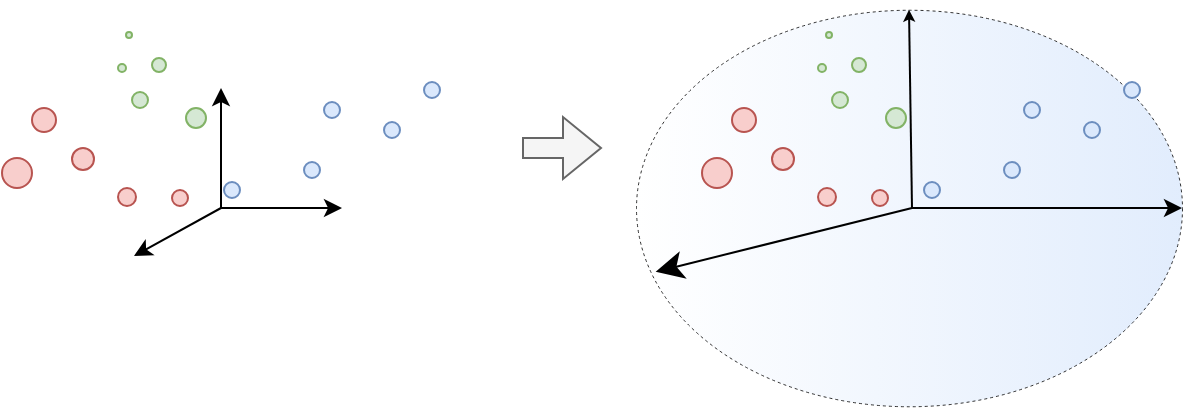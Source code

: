 <mxfile version="28.2.5">
  <diagram name="Page-1" id="Gh6xkGLJuU8heK1uXVDp">
    <mxGraphModel dx="915" dy="726" grid="1" gridSize="10" guides="1" tooltips="1" connect="1" arrows="1" fold="1" page="1" pageScale="1" pageWidth="980" pageHeight="690" math="0" shadow="0">
      <root>
        <mxCell id="0" />
        <mxCell id="1" parent="0" />
        <mxCell id="NaBzRSXnJfvF8ngWOIrI-1" value="" style="ellipse;whiteSpace=wrap;html=1;fillColor=#dae8fc;opacity=80;strokeColor=default;gradientColor=#FFFFFF;strokeWidth=0.5;perimeterSpacing=0;shadow=0;gradientDirection=west;dashed=1;" vertex="1" parent="1">
          <mxGeometry x="367" y="50.88" width="273" height="198.25" as="geometry" />
        </mxCell>
        <mxCell id="vaZwTxLybMNeaWqCYO6f-1" value="" style="endArrow=classic;html=1;rounded=0;" parent="1" edge="1">
          <mxGeometry width="50" height="50" relative="1" as="geometry">
            <mxPoint x="159.5" y="150" as="sourcePoint" />
            <mxPoint x="159.5" y="90" as="targetPoint" />
          </mxGeometry>
        </mxCell>
        <mxCell id="vaZwTxLybMNeaWqCYO6f-2" value="" style="endArrow=classic;html=1;rounded=0;" parent="1" edge="1">
          <mxGeometry width="50" height="50" relative="1" as="geometry">
            <mxPoint x="159.5" y="150" as="sourcePoint" />
            <mxPoint x="220" y="150" as="targetPoint" />
            <Array as="points">
              <mxPoint x="204.5" y="150" />
            </Array>
          </mxGeometry>
        </mxCell>
        <mxCell id="vaZwTxLybMNeaWqCYO6f-3" value="" style="endArrow=classic;html=1;rounded=0;" parent="1" edge="1">
          <mxGeometry width="50" height="50" relative="1" as="geometry">
            <mxPoint x="159.5" y="150" as="sourcePoint" />
            <mxPoint x="116" y="174" as="targetPoint" />
          </mxGeometry>
        </mxCell>
        <mxCell id="vaZwTxLybMNeaWqCYO6f-4" value="" style="ellipse;whiteSpace=wrap;html=1;aspect=fixed;fillColor=#f8cecc;strokeColor=#b85450;" parent="1" vertex="1">
          <mxGeometry x="135" y="141" width="8" height="8" as="geometry" />
        </mxCell>
        <mxCell id="vaZwTxLybMNeaWqCYO6f-5" value="" style="ellipse;whiteSpace=wrap;html=1;aspect=fixed;fillColor=#f8cecc;strokeColor=#b85450;" parent="1" vertex="1">
          <mxGeometry x="108" y="140" width="9" height="9" as="geometry" />
        </mxCell>
        <mxCell id="vaZwTxLybMNeaWqCYO6f-6" value="" style="ellipse;whiteSpace=wrap;html=1;aspect=fixed;fillColor=#f8cecc;strokeColor=#b85450;" parent="1" vertex="1">
          <mxGeometry x="85" y="120" width="11" height="11" as="geometry" />
        </mxCell>
        <mxCell id="vaZwTxLybMNeaWqCYO6f-7" value="" style="ellipse;whiteSpace=wrap;html=1;aspect=fixed;fillColor=#f8cecc;strokeColor=#b85450;" parent="1" vertex="1">
          <mxGeometry x="50" y="125" width="15" height="15" as="geometry" />
        </mxCell>
        <mxCell id="vaZwTxLybMNeaWqCYO6f-8" value="" style="ellipse;whiteSpace=wrap;html=1;aspect=fixed;fillColor=#f8cecc;strokeColor=#b85450;" parent="1" vertex="1">
          <mxGeometry x="65" y="100" width="12" height="12" as="geometry" />
        </mxCell>
        <mxCell id="vaZwTxLybMNeaWqCYO6f-10" value="" style="ellipse;whiteSpace=wrap;html=1;aspect=fixed;fillColor=#dae8fc;strokeColor=#6c8ebf;" parent="1" vertex="1">
          <mxGeometry x="261" y="87" width="8" height="8" as="geometry" />
        </mxCell>
        <mxCell id="vaZwTxLybMNeaWqCYO6f-11" value="" style="ellipse;whiteSpace=wrap;html=1;aspect=fixed;fillColor=#dae8fc;strokeColor=#6c8ebf;" parent="1" vertex="1">
          <mxGeometry x="241" y="107" width="8" height="8" as="geometry" />
        </mxCell>
        <mxCell id="vaZwTxLybMNeaWqCYO6f-12" value="" style="ellipse;whiteSpace=wrap;html=1;aspect=fixed;fillColor=#dae8fc;strokeColor=#6c8ebf;" parent="1" vertex="1">
          <mxGeometry x="211" y="97" width="8" height="8" as="geometry" />
        </mxCell>
        <mxCell id="vaZwTxLybMNeaWqCYO6f-13" value="" style="ellipse;whiteSpace=wrap;html=1;aspect=fixed;fillColor=#dae8fc;strokeColor=#6c8ebf;" parent="1" vertex="1">
          <mxGeometry x="201" y="127" width="8" height="8" as="geometry" />
        </mxCell>
        <mxCell id="vaZwTxLybMNeaWqCYO6f-14" value="" style="ellipse;whiteSpace=wrap;html=1;aspect=fixed;fillColor=#dae8fc;strokeColor=#6c8ebf;" parent="1" vertex="1">
          <mxGeometry x="161" y="137" width="8" height="8" as="geometry" />
        </mxCell>
        <mxCell id="vaZwTxLybMNeaWqCYO6f-15" value="" style="ellipse;whiteSpace=wrap;html=1;aspect=fixed;fillColor=#d5e8d4;strokeColor=#82b366;" parent="1" vertex="1">
          <mxGeometry x="142" y="100" width="10" height="10" as="geometry" />
        </mxCell>
        <mxCell id="vaZwTxLybMNeaWqCYO6f-16" value="" style="ellipse;whiteSpace=wrap;html=1;aspect=fixed;fillColor=#d5e8d4;strokeColor=#82b366;" parent="1" vertex="1">
          <mxGeometry x="115" y="92" width="8" height="8" as="geometry" />
        </mxCell>
        <mxCell id="vaZwTxLybMNeaWqCYO6f-17" value="" style="ellipse;whiteSpace=wrap;html=1;aspect=fixed;fillColor=#d5e8d4;strokeColor=#82b366;" parent="1" vertex="1">
          <mxGeometry x="125" y="75" width="7" height="7" as="geometry" />
        </mxCell>
        <mxCell id="vaZwTxLybMNeaWqCYO6f-18" value="" style="ellipse;whiteSpace=wrap;html=1;aspect=fixed;fillColor=#d5e8d4;strokeColor=#82b366;" parent="1" vertex="1">
          <mxGeometry x="108" y="78" width="4" height="4" as="geometry" />
        </mxCell>
        <mxCell id="vaZwTxLybMNeaWqCYO6f-19" value="" style="ellipse;whiteSpace=wrap;html=1;aspect=fixed;fillColor=#d5e8d4;strokeColor=#82b366;" parent="1" vertex="1">
          <mxGeometry x="112" y="62" width="3" height="3" as="geometry" />
        </mxCell>
        <mxCell id="vaZwTxLybMNeaWqCYO6f-20" value="" style="endArrow=classic;html=1;rounded=0;endSize=3;entryX=0.5;entryY=0;entryDx=0;entryDy=0;" parent="1" edge="1" target="NaBzRSXnJfvF8ngWOIrI-1">
          <mxGeometry width="50" height="50" relative="1" as="geometry">
            <mxPoint x="505" y="150" as="sourcePoint" />
            <mxPoint x="470" y="80" as="targetPoint" />
          </mxGeometry>
        </mxCell>
        <mxCell id="vaZwTxLybMNeaWqCYO6f-24" value="" style="ellipse;whiteSpace=wrap;html=1;aspect=fixed;fillColor=#f8cecc;strokeColor=#b85450;" parent="1" vertex="1">
          <mxGeometry x="458" y="140" width="9" height="9" as="geometry" />
        </mxCell>
        <mxCell id="vaZwTxLybMNeaWqCYO6f-25" value="" style="ellipse;whiteSpace=wrap;html=1;aspect=fixed;fillColor=#f8cecc;strokeColor=#b85450;" parent="1" vertex="1">
          <mxGeometry x="435" y="120" width="11" height="11" as="geometry" />
        </mxCell>
        <mxCell id="vaZwTxLybMNeaWqCYO6f-26" value="" style="ellipse;whiteSpace=wrap;html=1;aspect=fixed;fillColor=#f8cecc;strokeColor=#b85450;" parent="1" vertex="1">
          <mxGeometry x="400" y="125" width="15" height="15" as="geometry" />
        </mxCell>
        <mxCell id="vaZwTxLybMNeaWqCYO6f-27" value="" style="ellipse;whiteSpace=wrap;html=1;aspect=fixed;fillColor=#f8cecc;strokeColor=#b85450;" parent="1" vertex="1">
          <mxGeometry x="415" y="100" width="12" height="12" as="geometry" />
        </mxCell>
        <mxCell id="vaZwTxLybMNeaWqCYO6f-28" value="" style="ellipse;whiteSpace=wrap;html=1;aspect=fixed;fillColor=#dae8fc;strokeColor=#6c8ebf;" parent="1" vertex="1">
          <mxGeometry x="611" y="87" width="8" height="8" as="geometry" />
        </mxCell>
        <mxCell id="vaZwTxLybMNeaWqCYO6f-29" value="" style="ellipse;whiteSpace=wrap;html=1;aspect=fixed;fillColor=#dae8fc;strokeColor=#6c8ebf;" parent="1" vertex="1">
          <mxGeometry x="591" y="107" width="8" height="8" as="geometry" />
        </mxCell>
        <mxCell id="vaZwTxLybMNeaWqCYO6f-30" value="" style="ellipse;whiteSpace=wrap;html=1;aspect=fixed;fillColor=#dae8fc;strokeColor=#6c8ebf;" parent="1" vertex="1">
          <mxGeometry x="561" y="97" width="8" height="8" as="geometry" />
        </mxCell>
        <mxCell id="vaZwTxLybMNeaWqCYO6f-31" value="" style="ellipse;whiteSpace=wrap;html=1;aspect=fixed;fillColor=#dae8fc;strokeColor=#6c8ebf;" parent="1" vertex="1">
          <mxGeometry x="551" y="127" width="8" height="8" as="geometry" />
        </mxCell>
        <mxCell id="vaZwTxLybMNeaWqCYO6f-33" value="" style="ellipse;whiteSpace=wrap;html=1;aspect=fixed;fillColor=#d5e8d4;strokeColor=#82b366;" parent="1" vertex="1">
          <mxGeometry x="492" y="100" width="10" height="10" as="geometry" />
        </mxCell>
        <mxCell id="vaZwTxLybMNeaWqCYO6f-34" value="" style="ellipse;whiteSpace=wrap;html=1;aspect=fixed;fillColor=#d5e8d4;strokeColor=#82b366;" parent="1" vertex="1">
          <mxGeometry x="465" y="92" width="8" height="8" as="geometry" />
        </mxCell>
        <mxCell id="vaZwTxLybMNeaWqCYO6f-35" value="" style="ellipse;whiteSpace=wrap;html=1;aspect=fixed;fillColor=#d5e8d4;strokeColor=#82b366;" parent="1" vertex="1">
          <mxGeometry x="475" y="75" width="7" height="7" as="geometry" />
        </mxCell>
        <mxCell id="vaZwTxLybMNeaWqCYO6f-36" value="" style="ellipse;whiteSpace=wrap;html=1;aspect=fixed;fillColor=#d5e8d4;strokeColor=#82b366;" parent="1" vertex="1">
          <mxGeometry x="458" y="78" width="4" height="4" as="geometry" />
        </mxCell>
        <mxCell id="vaZwTxLybMNeaWqCYO6f-37" value="" style="ellipse;whiteSpace=wrap;html=1;aspect=fixed;fillColor=#d5e8d4;strokeColor=#82b366;" parent="1" vertex="1">
          <mxGeometry x="462" y="62" width="3" height="3" as="geometry" />
        </mxCell>
        <mxCell id="vaZwTxLybMNeaWqCYO6f-22" value="" style="endArrow=classic;html=1;rounded=0;endSize=11;entryX=0.036;entryY=0.661;entryDx=0;entryDy=0;entryPerimeter=0;" parent="1" edge="1" target="NaBzRSXnJfvF8ngWOIrI-1">
          <mxGeometry width="50" height="50" relative="1" as="geometry">
            <mxPoint x="505" y="150" as="sourcePoint" />
            <mxPoint x="450" y="130" as="targetPoint" />
          </mxGeometry>
        </mxCell>
        <mxCell id="vaZwTxLybMNeaWqCYO6f-21" value="" style="endArrow=classic;html=1;rounded=0;entryX=1;entryY=0.5;entryDx=0;entryDy=0;" parent="1" edge="1" target="NaBzRSXnJfvF8ngWOIrI-1">
          <mxGeometry width="50" height="50" relative="1" as="geometry">
            <mxPoint x="505" y="150" as="sourcePoint" />
            <mxPoint x="570" y="110" as="targetPoint" />
          </mxGeometry>
        </mxCell>
        <mxCell id="vaZwTxLybMNeaWqCYO6f-23" value="" style="ellipse;whiteSpace=wrap;html=1;aspect=fixed;fillColor=#f8cecc;strokeColor=#b85450;" parent="1" vertex="1">
          <mxGeometry x="485" y="141" width="8" height="8" as="geometry" />
        </mxCell>
        <mxCell id="vaZwTxLybMNeaWqCYO6f-32" value="" style="ellipse;whiteSpace=wrap;html=1;aspect=fixed;fillColor=#dae8fc;strokeColor=#6c8ebf;" parent="1" vertex="1">
          <mxGeometry x="511" y="137" width="8" height="8" as="geometry" />
        </mxCell>
        <mxCell id="vaZwTxLybMNeaWqCYO6f-38" value="" style="shape=flexArrow;endArrow=classic;html=1;rounded=0;fillColor=#f5f5f5;strokeColor=#666666;" parent="1" edge="1">
          <mxGeometry width="50" height="50" relative="1" as="geometry">
            <mxPoint x="310" y="120" as="sourcePoint" />
            <mxPoint x="350" y="120" as="targetPoint" />
          </mxGeometry>
        </mxCell>
      </root>
    </mxGraphModel>
  </diagram>
</mxfile>
